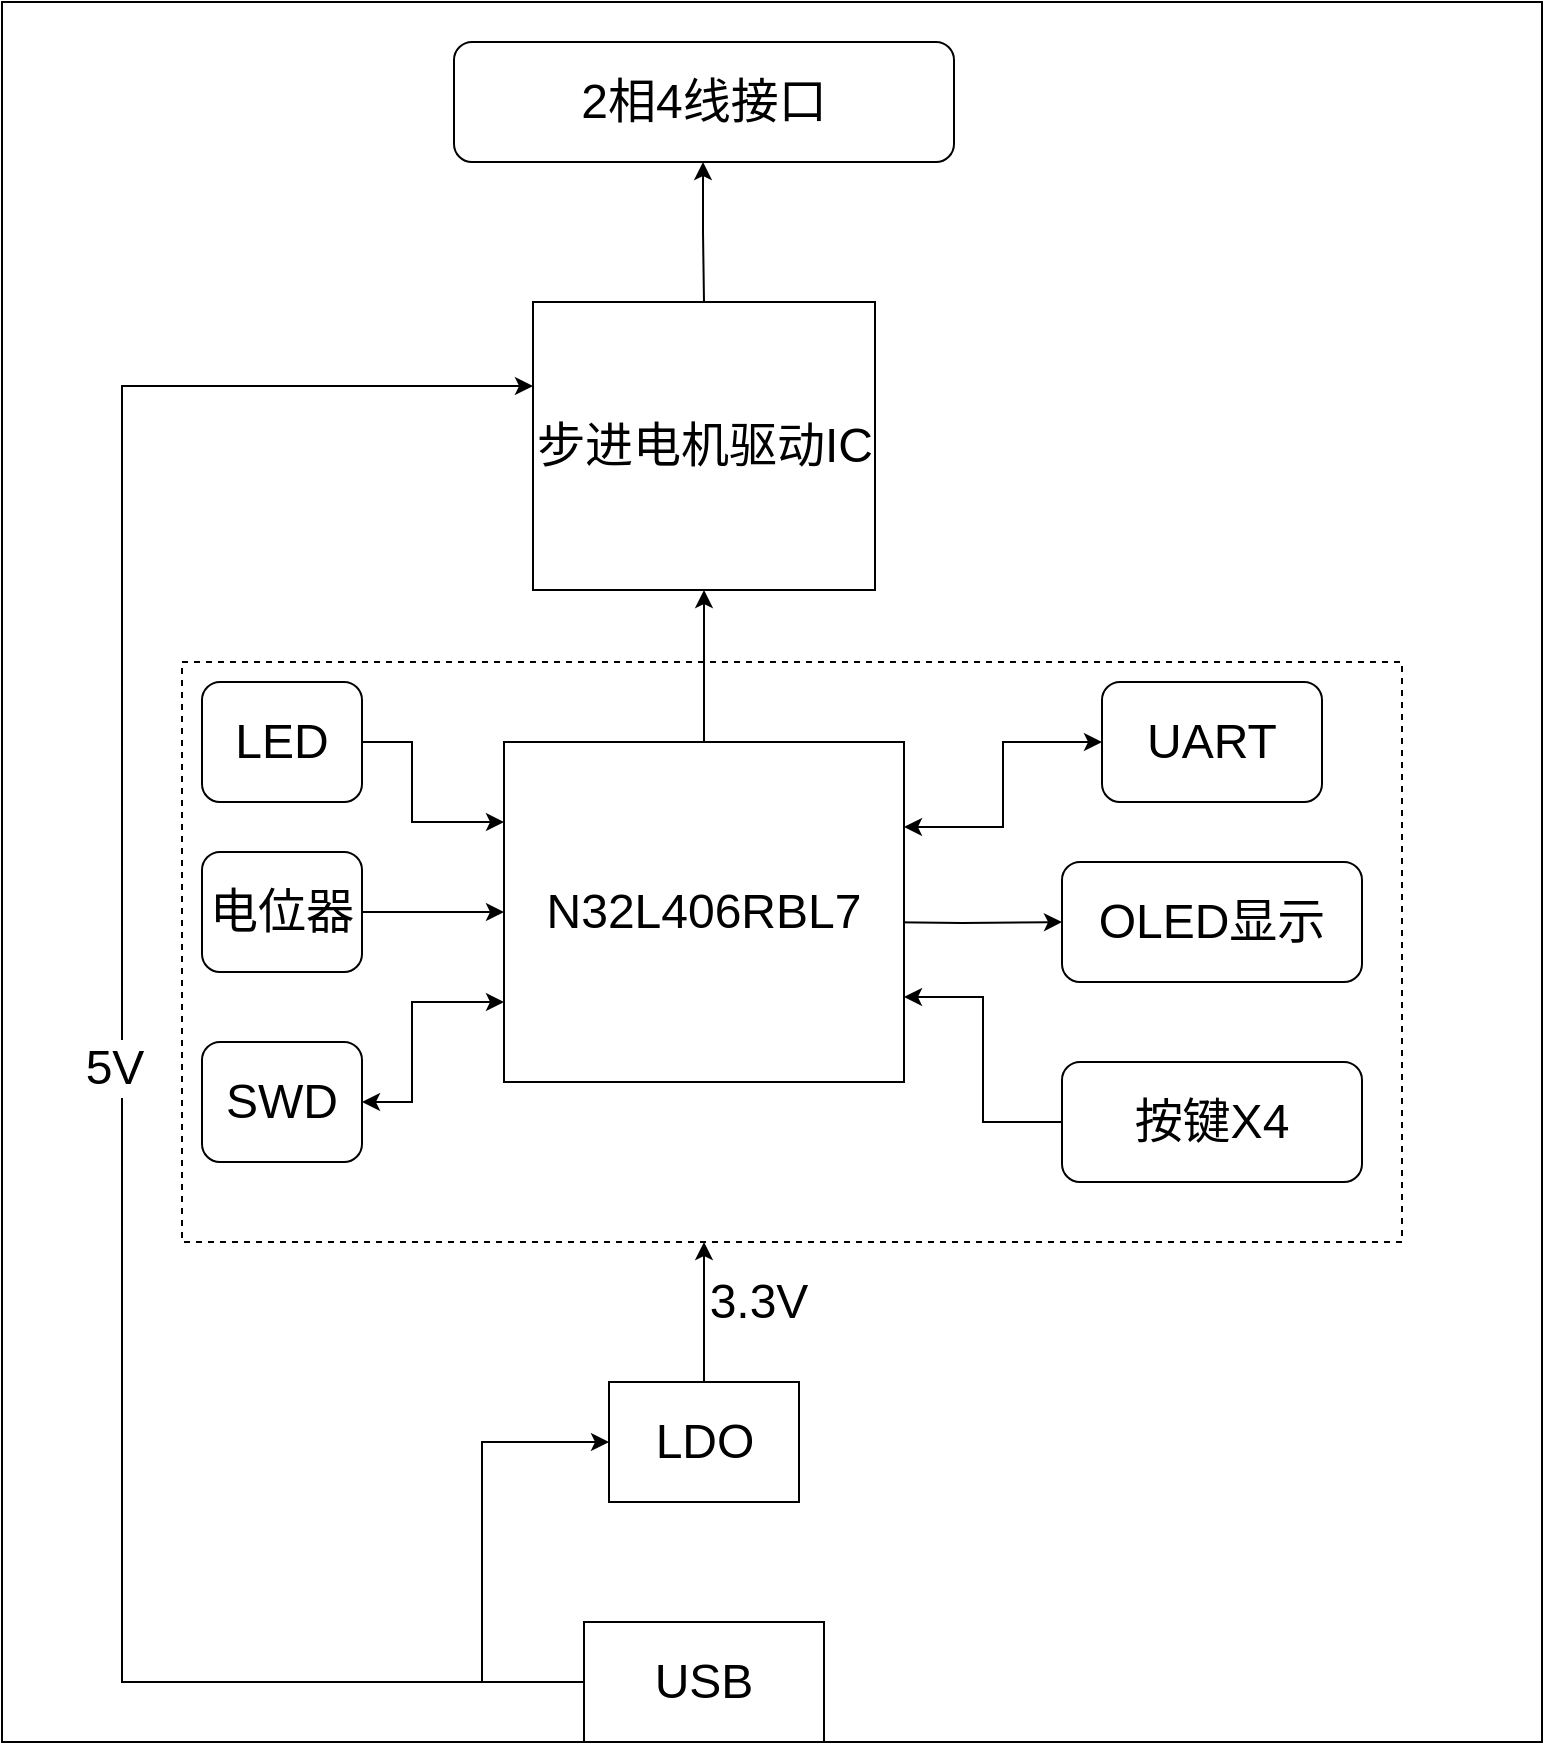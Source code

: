 <mxfile version="14.9.6" type="github">
  <diagram id="0GZUdj3JqTnzrkl8fCgO" name="Page-1">
    <mxGraphModel dx="1422" dy="745" grid="1" gridSize="10" guides="1" tooltips="1" connect="1" arrows="1" fold="1" page="1" pageScale="1" pageWidth="827" pageHeight="1169" math="0" shadow="0">
      <root>
        <mxCell id="0" />
        <mxCell id="1" parent="0" />
        <mxCell id="p2l2JOIQV3Yki0eWCkU6-1" value="" style="rounded=0;whiteSpace=wrap;html=1;" parent="1" vertex="1">
          <mxGeometry x="20" y="260" width="770" height="870" as="geometry" />
        </mxCell>
        <mxCell id="p2l2JOIQV3Yki0eWCkU6-2" value="" style="rounded=0;whiteSpace=wrap;html=1;fontSize=24;shadow=0;sketch=0;glass=0;dashed=1;" parent="1" vertex="1">
          <mxGeometry x="110" y="590" width="610" height="290" as="geometry" />
        </mxCell>
        <mxCell id="p2l2JOIQV3Yki0eWCkU6-3" style="edgeStyle=none;rounded=0;orthogonalLoop=1;jettySize=auto;html=1;" parent="1" source="p2l2JOIQV3Yki0eWCkU6-5" target="p2l2JOIQV3Yki0eWCkU6-1" edge="1">
          <mxGeometry relative="1" as="geometry" />
        </mxCell>
        <mxCell id="p2l2JOIQV3Yki0eWCkU6-4" style="edgeStyle=orthogonalEdgeStyle;rounded=0;orthogonalLoop=1;jettySize=auto;html=1;startArrow=none;startFill=0;endArrow=classic;endFill=1;fontSize=24;" parent="1" source="p2l2JOIQV3Yki0eWCkU6-5" target="p2l2JOIQV3Yki0eWCkU6-14" edge="1">
          <mxGeometry relative="1" as="geometry">
            <mxPoint x="170" y="1010" as="targetPoint" />
            <Array as="points">
              <mxPoint x="80" y="1100" />
              <mxPoint x="80" y="452" />
            </Array>
          </mxGeometry>
        </mxCell>
        <mxCell id="p2l2JOIQV3Yki0eWCkU6-37" value="5V" style="edgeLabel;html=1;align=center;verticalAlign=middle;resizable=0;points=[];fontSize=24;" parent="p2l2JOIQV3Yki0eWCkU6-4" vertex="1" connectable="0">
          <mxGeometry x="-0.007" y="4" relative="1" as="geometry">
            <mxPoint as="offset" />
          </mxGeometry>
        </mxCell>
        <mxCell id="p2l2JOIQV3Yki0eWCkU6-5" value="&lt;font style=&quot;font-size: 24px&quot;&gt;USB&lt;/font&gt;" style="rounded=0;whiteSpace=wrap;html=1;" parent="1" vertex="1">
          <mxGeometry x="311" y="1070" width="120" height="60" as="geometry" />
        </mxCell>
        <mxCell id="p2l2JOIQV3Yki0eWCkU6-9" style="edgeStyle=orthogonalEdgeStyle;rounded=0;orthogonalLoop=1;jettySize=auto;html=1;startArrow=classic;startFill=1;" parent="1" target="p2l2JOIQV3Yki0eWCkU6-15" edge="1">
          <mxGeometry relative="1" as="geometry">
            <mxPoint x="449" y="720" as="sourcePoint" />
          </mxGeometry>
        </mxCell>
        <mxCell id="p2l2JOIQV3Yki0eWCkU6-14" value="&lt;font style=&quot;font-size: 24px&quot;&gt;步进电机驱动IC&lt;/font&gt;" style="rounded=0;whiteSpace=wrap;html=1;" parent="1" vertex="1">
          <mxGeometry x="285.5" y="410" width="171" height="144" as="geometry" />
        </mxCell>
        <mxCell id="p2l2JOIQV3Yki0eWCkU6-15" value="&lt;font style=&quot;font-size: 24px&quot;&gt;OLED显示&lt;/font&gt;" style="rounded=1;whiteSpace=wrap;html=1;" parent="1" vertex="1">
          <mxGeometry x="550" y="690" width="150" height="60" as="geometry" />
        </mxCell>
        <mxCell id="p2l2JOIQV3Yki0eWCkU6-18" style="edgeStyle=orthogonalEdgeStyle;rounded=0;orthogonalLoop=1;jettySize=auto;html=1;startArrow=classic;startFill=1;fontSize=24;endArrow=none;endFill=0;exitX=0.498;exitY=1;exitDx=0;exitDy=0;exitPerimeter=0;entryX=0.5;entryY=0;entryDx=0;entryDy=0;" parent="1" source="p2l2JOIQV3Yki0eWCkU6-22" target="p2l2JOIQV3Yki0eWCkU6-14" edge="1">
          <mxGeometry relative="1" as="geometry">
            <mxPoint x="364.58" y="280" as="sourcePoint" />
            <mxPoint x="364.58" y="413" as="targetPoint" />
            <Array as="points" />
          </mxGeometry>
        </mxCell>
        <mxCell id="p2l2JOIQV3Yki0eWCkU6-22" value="&lt;font style=&quot;font-size: 24px&quot;&gt;2相4线接口&lt;/font&gt;" style="rounded=1;whiteSpace=wrap;html=1;" parent="1" vertex="1">
          <mxGeometry x="246" y="280" width="250" height="60" as="geometry" />
        </mxCell>
        <mxCell id="p2l2JOIQV3Yki0eWCkU6-36" style="edgeStyle=orthogonalEdgeStyle;rounded=0;orthogonalLoop=1;jettySize=auto;html=1;entryX=0.5;entryY=1;entryDx=0;entryDy=0;startArrow=none;startFill=0;" parent="1" source="p2l2JOIQV3Yki0eWCkU6-25" target="p2l2JOIQV3Yki0eWCkU6-14" edge="1">
          <mxGeometry relative="1" as="geometry" />
        </mxCell>
        <mxCell id="p2l2JOIQV3Yki0eWCkU6-25" value="&lt;span style=&quot;font-size: 24px&quot;&gt;N32L406RBL7&lt;/span&gt;" style="rounded=0;whiteSpace=wrap;html=1;" parent="1" vertex="1">
          <mxGeometry x="271" y="630" width="200" height="170" as="geometry" />
        </mxCell>
        <mxCell id="p2l2JOIQV3Yki0eWCkU6-29" style="edgeStyle=orthogonalEdgeStyle;rounded=0;orthogonalLoop=1;jettySize=auto;html=1;startArrow=classic;startFill=1;endArrow=none;endFill=0;fontSize=24;" parent="1" source="p2l2JOIQV3Yki0eWCkU6-32" edge="1">
          <mxGeometry relative="1" as="geometry">
            <mxPoint x="300" y="1100" as="targetPoint" />
            <Array as="points">
              <mxPoint x="260" y="980" />
              <mxPoint x="260" y="1100" />
            </Array>
          </mxGeometry>
        </mxCell>
        <mxCell id="p2l2JOIQV3Yki0eWCkU6-30" value="" style="edgeStyle=orthogonalEdgeStyle;rounded=0;orthogonalLoop=1;jettySize=auto;html=1;startArrow=none;startFill=0;endArrow=classic;endFill=1;fontSize=24;" parent="1" source="p2l2JOIQV3Yki0eWCkU6-32" target="p2l2JOIQV3Yki0eWCkU6-2" edge="1">
          <mxGeometry relative="1" as="geometry">
            <Array as="points">
              <mxPoint x="371" y="910" />
              <mxPoint x="371" y="910" />
            </Array>
          </mxGeometry>
        </mxCell>
        <mxCell id="p2l2JOIQV3Yki0eWCkU6-31" value="3.3V" style="edgeLabel;html=1;align=center;verticalAlign=middle;resizable=0;points=[];fontSize=24;" parent="p2l2JOIQV3Yki0eWCkU6-30" vertex="1" connectable="0">
          <mxGeometry x="-0.265" relative="1" as="geometry">
            <mxPoint x="26.48" y="-14.48" as="offset" />
          </mxGeometry>
        </mxCell>
        <mxCell id="p2l2JOIQV3Yki0eWCkU6-32" value="LDO" style="rounded=0;whiteSpace=wrap;html=1;fontSize=24;" parent="1" vertex="1">
          <mxGeometry x="323.5" y="950" width="95" height="60" as="geometry" />
        </mxCell>
        <mxCell id="p2l2JOIQV3Yki0eWCkU6-41" style="edgeStyle=orthogonalEdgeStyle;rounded=0;orthogonalLoop=1;jettySize=auto;html=1;entryX=1;entryY=0.75;entryDx=0;entryDy=0;startArrow=none;startFill=0;fontSize=24;" parent="1" source="p2l2JOIQV3Yki0eWCkU6-38" target="p2l2JOIQV3Yki0eWCkU6-25" edge="1">
          <mxGeometry relative="1" as="geometry" />
        </mxCell>
        <mxCell id="p2l2JOIQV3Yki0eWCkU6-38" value="&lt;span style=&quot;font-size: 24px&quot;&gt;按键X4&lt;/span&gt;" style="rounded=1;whiteSpace=wrap;html=1;" parent="1" vertex="1">
          <mxGeometry x="550" y="790" width="150" height="60" as="geometry" />
        </mxCell>
        <mxCell id="p2l2JOIQV3Yki0eWCkU6-40" value="" style="edgeStyle=orthogonalEdgeStyle;rounded=0;orthogonalLoop=1;jettySize=auto;html=1;startArrow=none;startFill=0;fontSize=24;" parent="1" source="p2l2JOIQV3Yki0eWCkU6-39" target="p2l2JOIQV3Yki0eWCkU6-25" edge="1">
          <mxGeometry relative="1" as="geometry" />
        </mxCell>
        <mxCell id="p2l2JOIQV3Yki0eWCkU6-39" value="&lt;span style=&quot;font-size: 24px&quot;&gt;电位器&lt;/span&gt;" style="rounded=1;whiteSpace=wrap;html=1;" parent="1" vertex="1">
          <mxGeometry x="120" y="685" width="80" height="60" as="geometry" />
        </mxCell>
        <mxCell id="p2l2JOIQV3Yki0eWCkU6-43" value="" style="edgeStyle=orthogonalEdgeStyle;rounded=0;orthogonalLoop=1;jettySize=auto;html=1;startArrow=classic;startFill=1;fontSize=24;" parent="1" source="p2l2JOIQV3Yki0eWCkU6-42" target="p2l2JOIQV3Yki0eWCkU6-25" edge="1">
          <mxGeometry relative="1" as="geometry">
            <Array as="points">
              <mxPoint x="225" y="810" />
              <mxPoint x="225" y="760" />
            </Array>
          </mxGeometry>
        </mxCell>
        <mxCell id="p2l2JOIQV3Yki0eWCkU6-42" value="&lt;span style=&quot;font-size: 24px&quot;&gt;SWD&lt;/span&gt;" style="rounded=1;whiteSpace=wrap;html=1;" parent="1" vertex="1">
          <mxGeometry x="120" y="780" width="80" height="60" as="geometry" />
        </mxCell>
        <mxCell id="p2l2JOIQV3Yki0eWCkU6-45" value="" style="edgeStyle=orthogonalEdgeStyle;rounded=0;orthogonalLoop=1;jettySize=auto;html=1;startArrow=none;startFill=0;fontSize=24;" parent="1" source="p2l2JOIQV3Yki0eWCkU6-44" target="p2l2JOIQV3Yki0eWCkU6-25" edge="1">
          <mxGeometry relative="1" as="geometry">
            <Array as="points">
              <mxPoint x="225" y="630" />
              <mxPoint x="225" y="670" />
            </Array>
          </mxGeometry>
        </mxCell>
        <mxCell id="p2l2JOIQV3Yki0eWCkU6-44" value="&lt;span style=&quot;font-size: 24px&quot;&gt;LED&lt;/span&gt;" style="rounded=1;whiteSpace=wrap;html=1;" parent="1" vertex="1">
          <mxGeometry x="120" y="600" width="80" height="60" as="geometry" />
        </mxCell>
        <mxCell id="p2l2JOIQV3Yki0eWCkU6-48" style="edgeStyle=orthogonalEdgeStyle;rounded=0;orthogonalLoop=1;jettySize=auto;html=1;entryX=1;entryY=0.25;entryDx=0;entryDy=0;startArrow=classic;startFill=1;fontSize=24;" parent="1" source="p2l2JOIQV3Yki0eWCkU6-47" target="p2l2JOIQV3Yki0eWCkU6-25" edge="1">
          <mxGeometry relative="1" as="geometry" />
        </mxCell>
        <mxCell id="p2l2JOIQV3Yki0eWCkU6-47" value="&lt;span style=&quot;font-size: 24px&quot;&gt;UART&lt;/span&gt;" style="rounded=1;whiteSpace=wrap;html=1;" parent="1" vertex="1">
          <mxGeometry x="570" y="600" width="110" height="60" as="geometry" />
        </mxCell>
      </root>
    </mxGraphModel>
  </diagram>
</mxfile>
